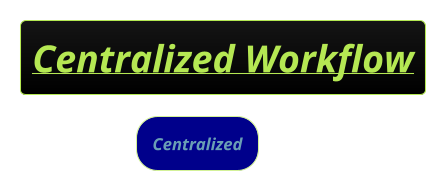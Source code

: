 @startmindmap
title =<i><b><u>Centralized Workflow
!theme hacker

*[#darkblue] <i>Centralized
@endmindmap

